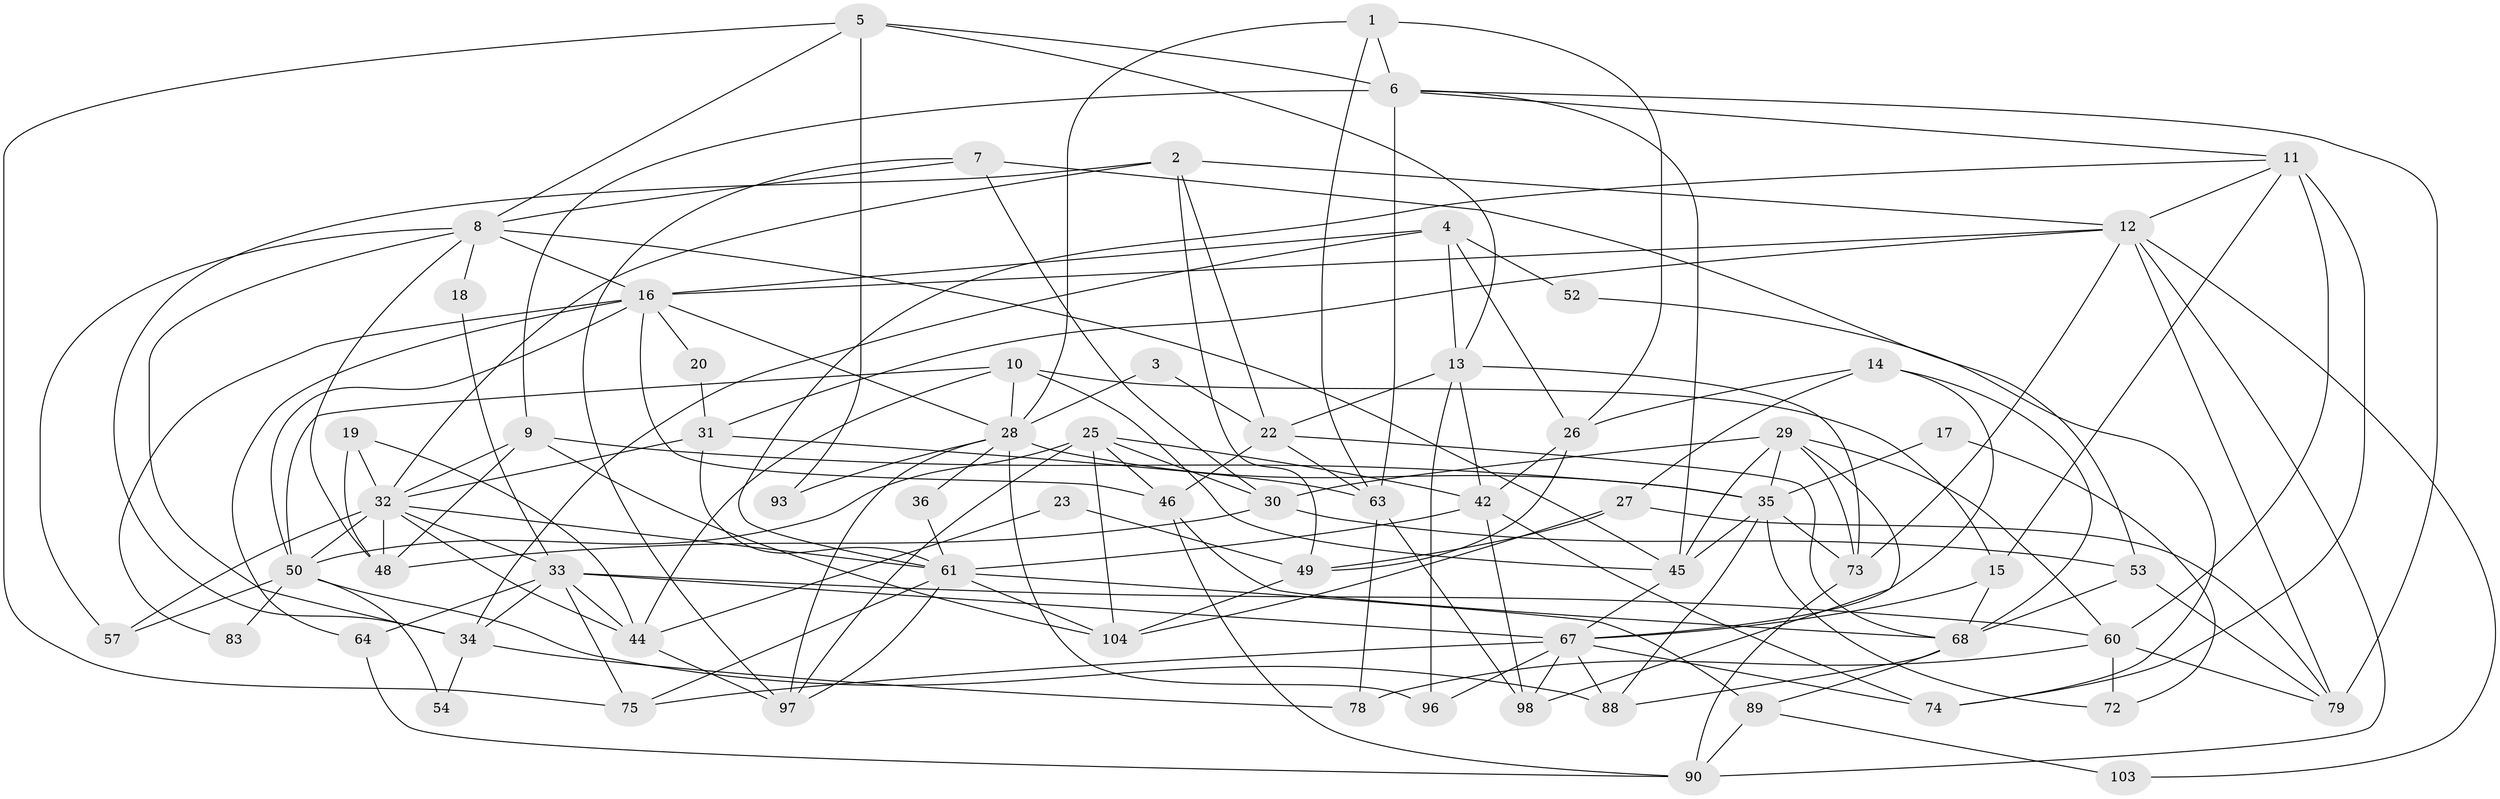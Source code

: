 // Generated by graph-tools (version 1.1) at 2025/52/02/27/25 19:52:05]
// undirected, 67 vertices, 165 edges
graph export_dot {
graph [start="1"]
  node [color=gray90,style=filled];
  1 [super="+41"];
  2 [super="+65"];
  3;
  4 [super="+71"];
  5 [super="+43"];
  6 [super="+24"];
  7;
  8 [super="+37"];
  9 [super="+40"];
  10 [super="+95"];
  11 [super="+59"];
  12 [super="+80"];
  13 [super="+21"];
  14 [super="+47"];
  15;
  16 [super="+94"];
  17 [super="+86"];
  18;
  19;
  20;
  22 [super="+38"];
  23;
  25 [super="+56"];
  26 [super="+76"];
  27 [super="+69"];
  28 [super="+58"];
  29 [super="+105"];
  30 [super="+77"];
  31 [super="+101"];
  32 [super="+39"];
  33 [super="+51"];
  34;
  35 [super="+87"];
  36;
  42 [super="+92"];
  44 [super="+70"];
  45 [super="+82"];
  46 [super="+55"];
  48 [super="+85"];
  49 [super="+84"];
  50 [super="+99"];
  52;
  53;
  54;
  57;
  60 [super="+62"];
  61 [super="+66"];
  63 [super="+81"];
  64;
  67 [super="+102"];
  68 [super="+91"];
  72;
  73;
  74;
  75;
  78;
  79 [super="+100"];
  83;
  88;
  89;
  90 [super="+107"];
  93;
  96;
  97 [super="+106"];
  98;
  103;
  104;
  1 -- 6;
  1 -- 26;
  1 -- 28;
  1 -- 63;
  2 -- 12;
  2 -- 34;
  2 -- 49;
  2 -- 32;
  2 -- 22;
  3 -- 22;
  3 -- 28;
  4 -- 16;
  4 -- 52;
  4 -- 34;
  4 -- 13;
  4 -- 26;
  5 -- 8;
  5 -- 13;
  5 -- 75;
  5 -- 93;
  5 -- 6;
  6 -- 63;
  6 -- 79;
  6 -- 9;
  6 -- 11;
  6 -- 45;
  7 -- 53;
  7 -- 8;
  7 -- 30;
  7 -- 97;
  8 -- 45;
  8 -- 34;
  8 -- 16;
  8 -- 48;
  8 -- 57;
  8 -- 18;
  9 -- 48;
  9 -- 32;
  9 -- 104;
  9 -- 35;
  10 -- 15;
  10 -- 50;
  10 -- 45;
  10 -- 44;
  10 -- 28;
  11 -- 74;
  11 -- 61;
  11 -- 12;
  11 -- 60 [weight=2];
  11 -- 15;
  12 -- 31;
  12 -- 103;
  12 -- 73;
  12 -- 90;
  12 -- 79;
  12 -- 16;
  13 -- 73;
  13 -- 96;
  13 -- 42;
  13 -- 22;
  14 -- 26;
  14 -- 27;
  14 -- 67;
  14 -- 68;
  15 -- 67;
  15 -- 68;
  16 -- 64;
  16 -- 20;
  16 -- 83;
  16 -- 28;
  16 -- 50;
  16 -- 46;
  17 -- 72;
  17 -- 35 [weight=2];
  18 -- 33;
  19 -- 48;
  19 -- 44;
  19 -- 32;
  20 -- 31;
  22 -- 63;
  22 -- 68;
  22 -- 46;
  23 -- 44;
  23 -- 49;
  25 -- 30;
  25 -- 42;
  25 -- 104;
  25 -- 97;
  25 -- 50;
  25 -- 46;
  26 -- 42;
  26 -- 49;
  27 -- 79;
  27 -- 104;
  27 -- 49;
  28 -- 35;
  28 -- 96;
  28 -- 97;
  28 -- 36;
  28 -- 93;
  29 -- 30;
  29 -- 73;
  29 -- 35;
  29 -- 60;
  29 -- 98;
  29 -- 45;
  30 -- 53;
  30 -- 48;
  31 -- 61 [weight=2];
  31 -- 32;
  31 -- 63;
  32 -- 50;
  32 -- 57;
  32 -- 33;
  32 -- 48;
  32 -- 44;
  32 -- 61;
  33 -- 60;
  33 -- 64;
  33 -- 75;
  33 -- 34;
  33 -- 67;
  33 -- 44 [weight=2];
  34 -- 54;
  34 -- 78;
  35 -- 88;
  35 -- 72;
  35 -- 73;
  35 -- 45 [weight=2];
  36 -- 61;
  42 -- 98;
  42 -- 74;
  42 -- 61;
  44 -- 97;
  45 -- 67;
  46 -- 68;
  46 -- 90;
  49 -- 104;
  50 -- 88;
  50 -- 54;
  50 -- 57;
  50 -- 83;
  52 -- 74;
  53 -- 79;
  53 -- 68;
  60 -- 72;
  60 -- 78;
  60 -- 79;
  61 -- 97;
  61 -- 104;
  61 -- 89;
  61 -- 75;
  63 -- 98;
  63 -- 78;
  64 -- 90;
  67 -- 75;
  67 -- 88;
  67 -- 96;
  67 -- 98;
  67 -- 74;
  68 -- 88;
  68 -- 89;
  73 -- 90;
  89 -- 90;
  89 -- 103;
}
